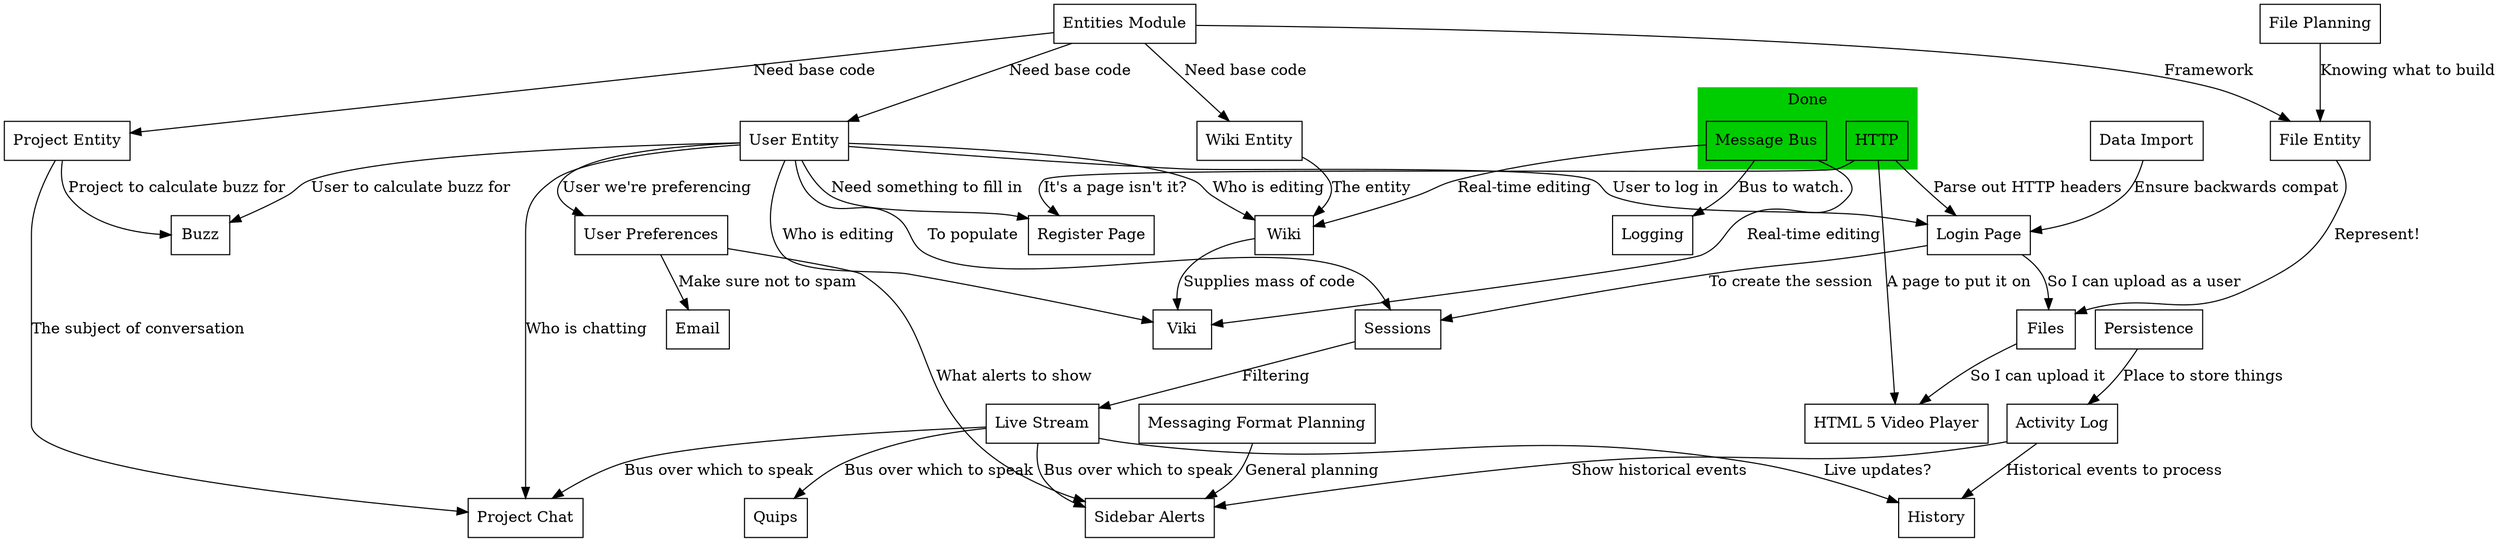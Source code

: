 digraph FeatureList {
#    nodesep = 1.0
    
# Boxes are for servers
    node [shape="box"];
    
    subgraph cluster_done {
        label = "Done";
        style=filled;
		color=green3;
		
        http_framework [ label="HTTP" ];
        message_bus [ label="Message Bus" ];
    }
    
    alert_format_planning [ label="Messaging Format Planning" ];
    activity_log [ label="Activity Log" ];
    buzz [ label="Buzz" ];
    data_import [ label="Data Import" ];
    email [ label="Email" ];
    entities [ label="Entities Module" ];
    file_planning [ label="File Planning" ];
    file_entity [ label="File Entity" ];
    files [ label="Files" ];
    header_sayings [ label="Quips" ];
    history_tool [ label="History" ];
    html5_video [ label="HTML 5 Video Player" ];
    live_stream [ label="Live Stream" ];
    login_page [ label="Login Page" ];
    logging [ label="Logging" ];
    persistence [ label="Persistence" ];
    project_chat [ label="Project Chat" ];
    project_entity [ label="Project Entity" ];
    register_page [ label="Register Page" ];
    sessions [ label="Sessions" ];
    sidebar_alerts [ label="Sidebar Alerts" ];
    user_entity [ label="User Entity" ];
    user_preferences [ label="User Preferences" ];
    wiki [ label="Wiki" ];
    wiki_entity [ label="Wiki Entity" ];
    viki [ label="Viki" ];

# File Entity
    entities->file_entity [ label="Framework" ];
    file_planning->file_entity [ label="Knowing what to build" ];

# Files
    login_page->files [ label="So I can upload as a user" ];
    file_entity->files [ label="Represent!" ];

# HTML 5 Video
    http_framework->html5_video [ label="A page to put it on" ];
    files->html5_video [ label="So I can upload it" ];

# Email
    user_preferences->email [ label="Make sure not to spam" ];
    
# Activity Log
    persistence->activity_log [ label="Place to store things" ];

# Sessions
    login_page->sessions [ label = "To create the session" ];
    user_entity->sessions [ label = "To populate" ];

# Live stream
    sessions->live_stream [ label = "Filtering" ];
    
# The sidebar alerts needed bits.
    user_preferences->sidebar_alerts [ label = "What alerts to show" ];
    activity_log->sidebar_alerts [ label = "Show historical events" ];
    live_stream->sidebar_alerts [ label = "Bus over which to speak" ];
    alert_format_planning->sidebar_alerts [ label = "General planning" ];

# The login page needed bits.
    user_entity->login_page [ label = "User to log in" ];
    http_framework->login_page [ label = "Parse out HTTP headers" ];
    data_import->login_page [ label = "Ensure backwards compat" ];

# History tool
    activity_log->history_tool [ label = "Historical events to process" ];
    live_stream->history_tool [ label = "Live updates?" ];

# Sayings in the headbar
    live_stream->header_sayings [ label = "Bus over which to speak" ];

# Project chat
    live_stream->project_chat [ label = "Bus over which to speak" ];
    project_entity->project_chat [ label = "The subject of conversation" ];
    user_entity->project_chat [ label = "Who is chatting" ];

# Viki
    wiki->viki [ label = "Supplies mass of code" ];
    user_entity->viki [ label = "Who is editing" ];
    message_bus->viki [ label = "Real-time editing" ];

# Wiki
    user_entity->wiki [ label = "Who is editing" ];
    wiki_entity->wiki [ label = "The entity" ];
    message_bus->wiki [ label = "Real-time editing" ];

# User registration
    user_entity->register_page [ label = "Need something to fill in" ];
    http_framework->register_page [ label = "It's a page isn't it?" ];

# Logging
    message_bus->logging [ label = "Bus to watch." ];
    
# Entities Module
    entities->user_entity [ label = "Need base code" ];
    entities->project_entity [ label = "Need base code" ];
    entities->wiki_entity [ label = "Need base code" ];

# Buzz
    user_entity->buzz [ label = "User to calculate buzz for" ];
    project_entity->buzz [ label = "Project to calculate buzz for" ];
    
# User Preferences
    user_entity->user_preferences [ label = "User we're preferencing" ];
}